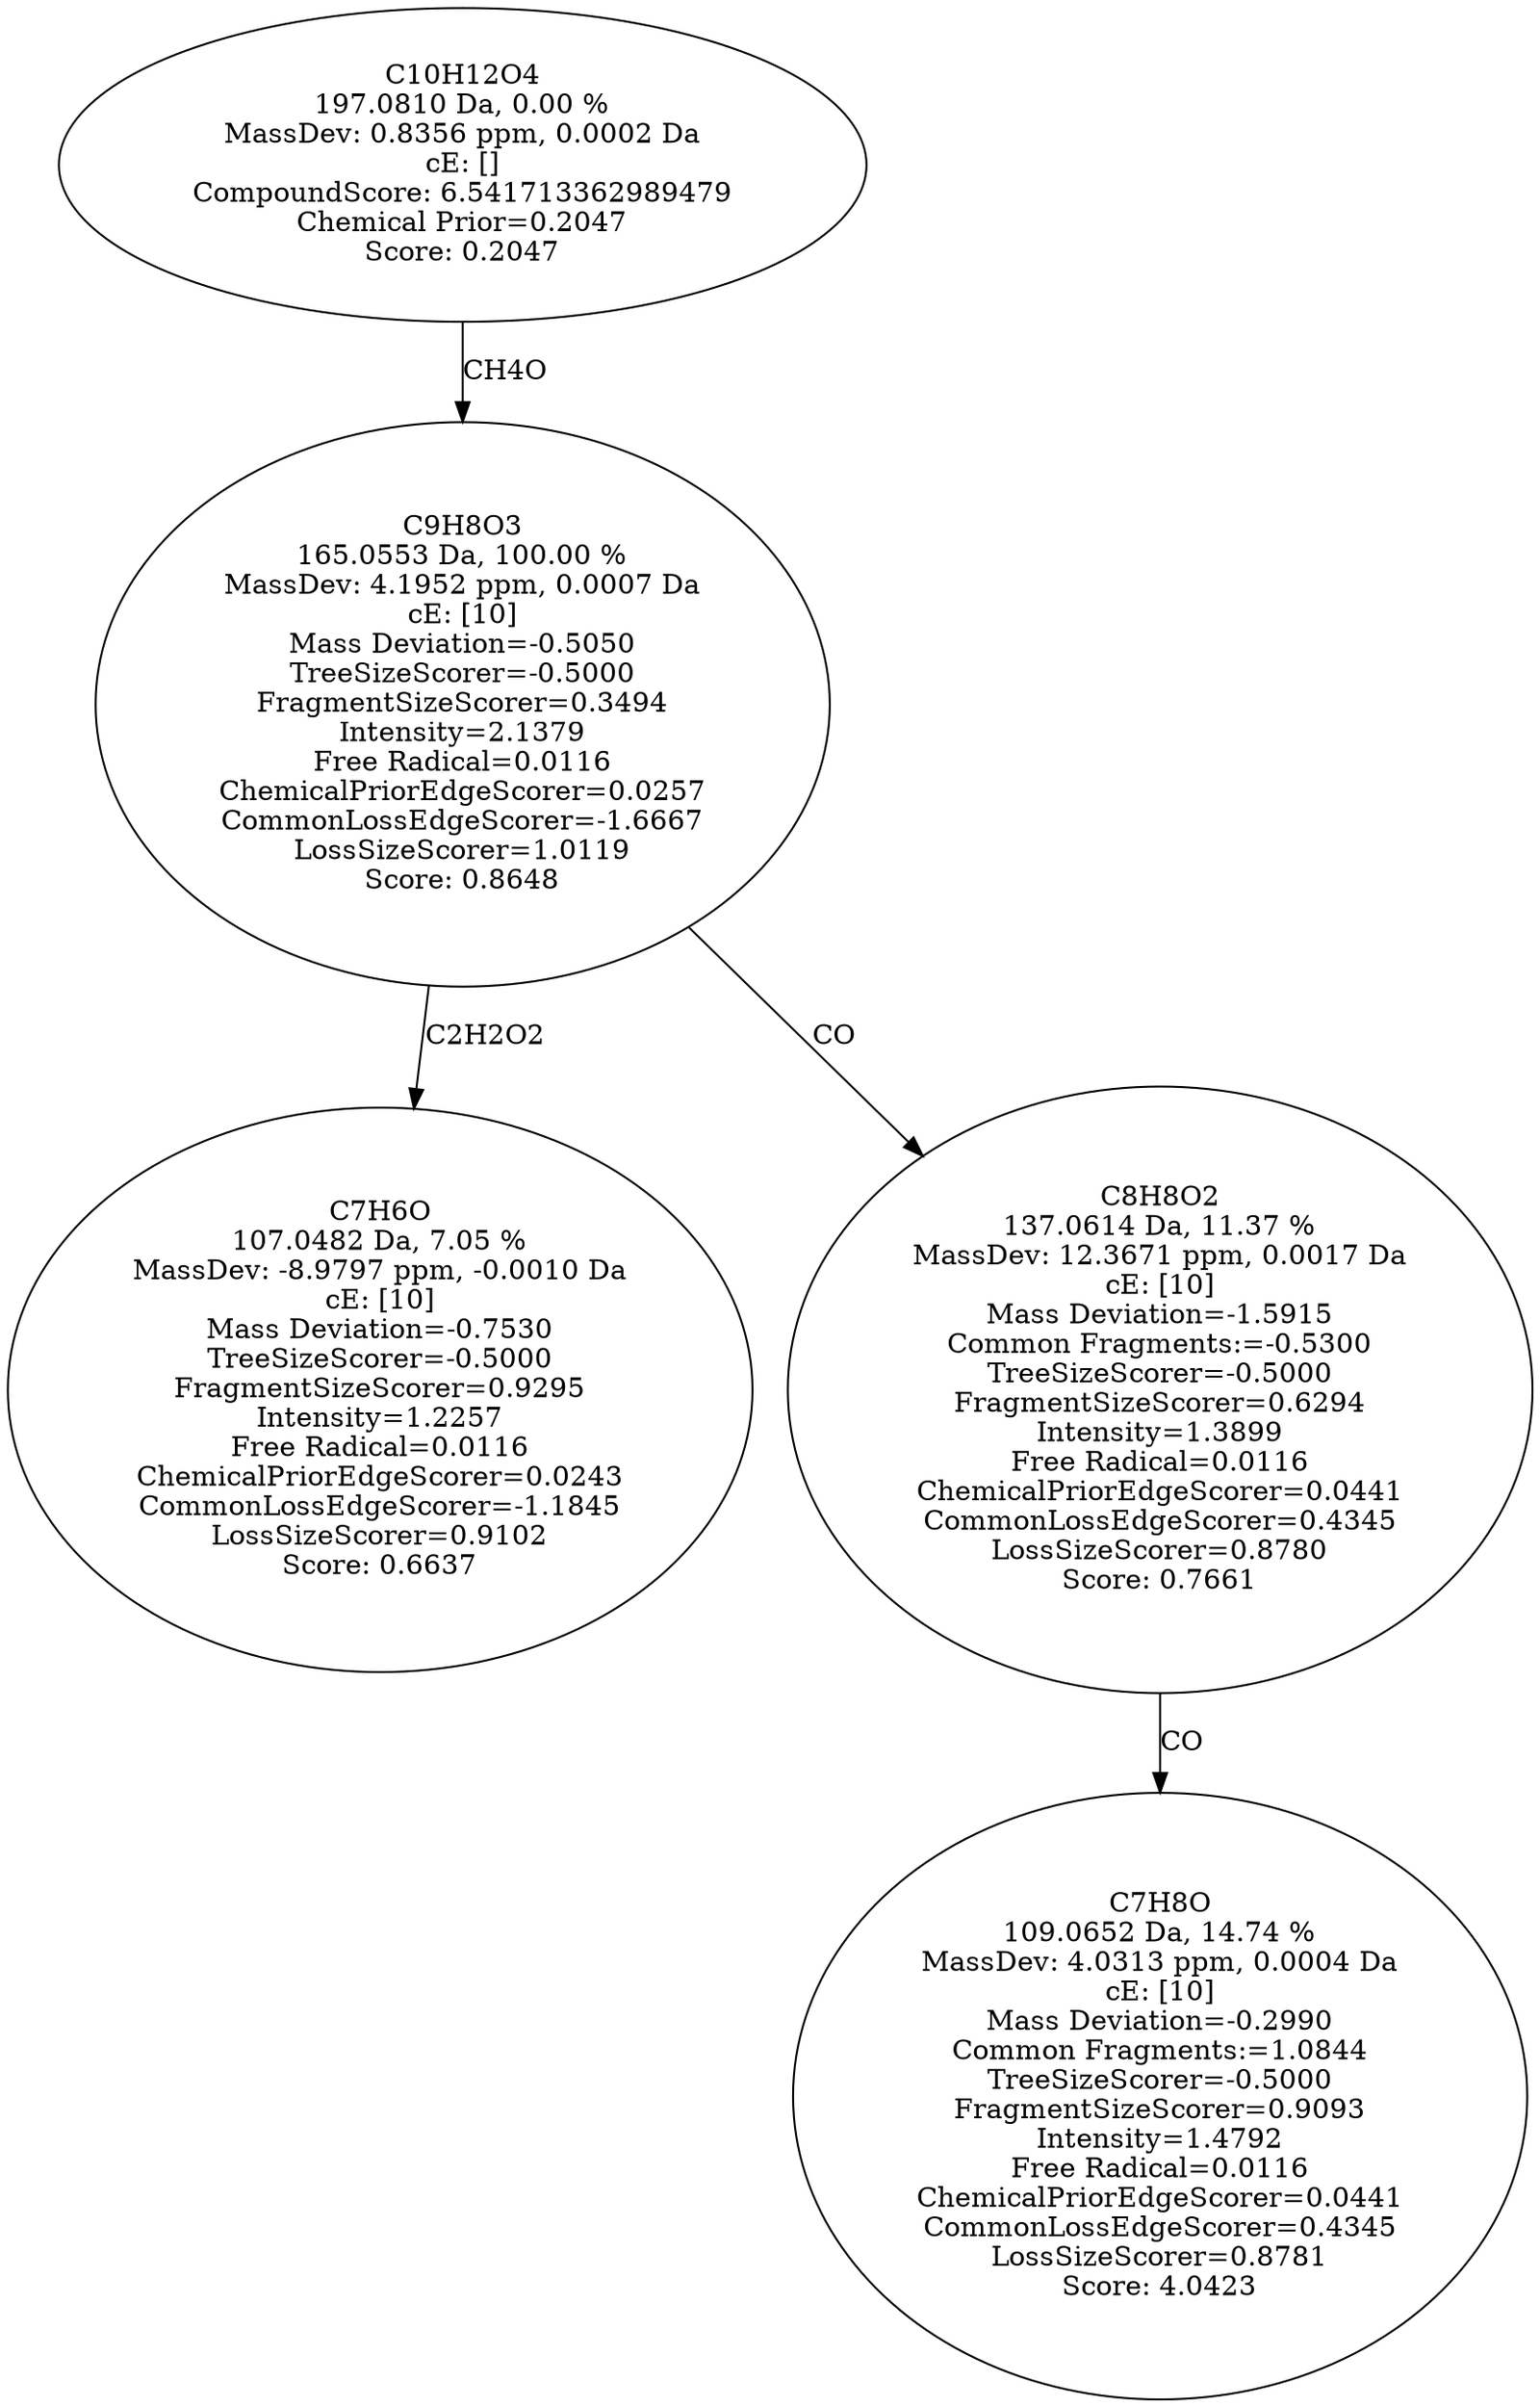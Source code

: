 strict digraph {
v1 [label="C7H6O\n107.0482 Da, 7.05 %\nMassDev: -8.9797 ppm, -0.0010 Da\ncE: [10]\nMass Deviation=-0.7530\nTreeSizeScorer=-0.5000\nFragmentSizeScorer=0.9295\nIntensity=1.2257\nFree Radical=0.0116\nChemicalPriorEdgeScorer=0.0243\nCommonLossEdgeScorer=-1.1845\nLossSizeScorer=0.9102\nScore: 0.6637"];
v2 [label="C7H8O\n109.0652 Da, 14.74 %\nMassDev: 4.0313 ppm, 0.0004 Da\ncE: [10]\nMass Deviation=-0.2990\nCommon Fragments:=1.0844\nTreeSizeScorer=-0.5000\nFragmentSizeScorer=0.9093\nIntensity=1.4792\nFree Radical=0.0116\nChemicalPriorEdgeScorer=0.0441\nCommonLossEdgeScorer=0.4345\nLossSizeScorer=0.8781\nScore: 4.0423"];
v3 [label="C8H8O2\n137.0614 Da, 11.37 %\nMassDev: 12.3671 ppm, 0.0017 Da\ncE: [10]\nMass Deviation=-1.5915\nCommon Fragments:=-0.5300\nTreeSizeScorer=-0.5000\nFragmentSizeScorer=0.6294\nIntensity=1.3899\nFree Radical=0.0116\nChemicalPriorEdgeScorer=0.0441\nCommonLossEdgeScorer=0.4345\nLossSizeScorer=0.8780\nScore: 0.7661"];
v4 [label="C9H8O3\n165.0553 Da, 100.00 %\nMassDev: 4.1952 ppm, 0.0007 Da\ncE: [10]\nMass Deviation=-0.5050\nTreeSizeScorer=-0.5000\nFragmentSizeScorer=0.3494\nIntensity=2.1379\nFree Radical=0.0116\nChemicalPriorEdgeScorer=0.0257\nCommonLossEdgeScorer=-1.6667\nLossSizeScorer=1.0119\nScore: 0.8648"];
v5 [label="C10H12O4\n197.0810 Da, 0.00 %\nMassDev: 0.8356 ppm, 0.0002 Da\ncE: []\nCompoundScore: 6.541713362989479\nChemical Prior=0.2047\nScore: 0.2047"];
v4 -> v1 [label="C2H2O2"];
v3 -> v2 [label="CO"];
v4 -> v3 [label="CO"];
v5 -> v4 [label="CH4O"];
}